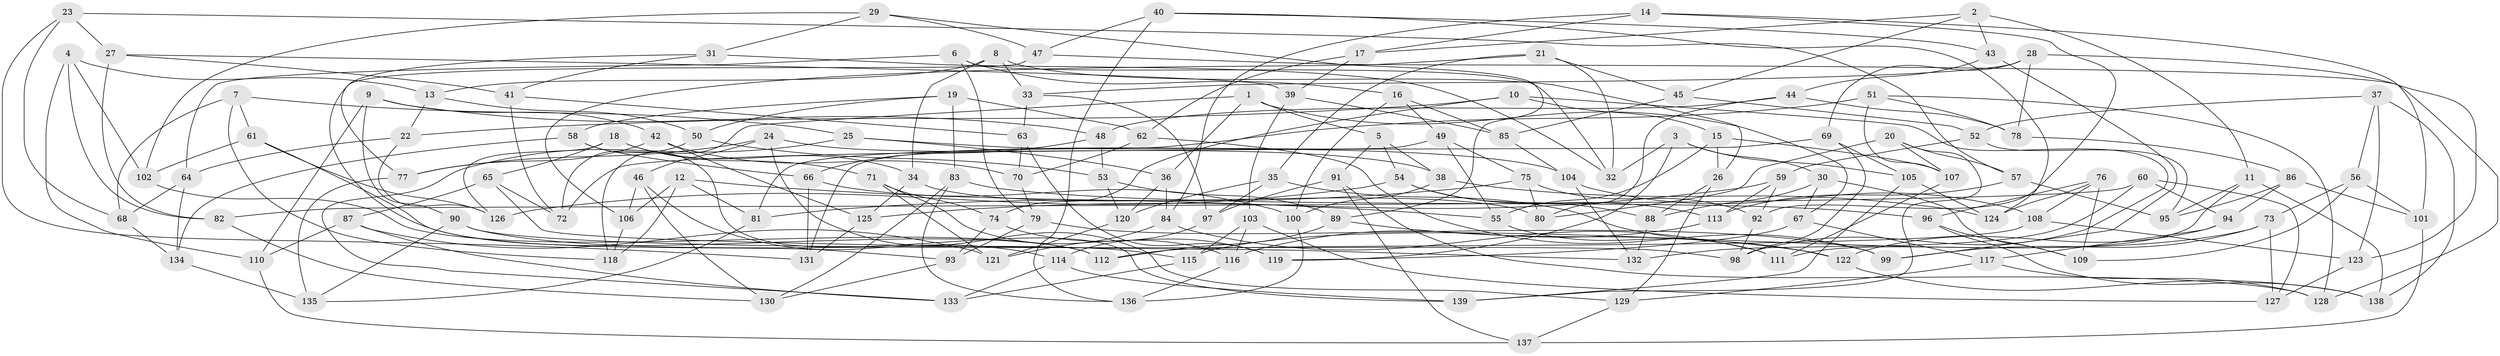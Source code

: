 // coarse degree distribution, {4: 0.08928571428571429, 6: 0.4107142857142857, 8: 0.10714285714285714, 5: 0.19642857142857142, 10: 0.03571428571428571, 7: 0.10714285714285714, 9: 0.05357142857142857}
// Generated by graph-tools (version 1.1) at 2025/38/03/04/25 23:38:14]
// undirected, 139 vertices, 278 edges
graph export_dot {
  node [color=gray90,style=filled];
  1;
  2;
  3;
  4;
  5;
  6;
  7;
  8;
  9;
  10;
  11;
  12;
  13;
  14;
  15;
  16;
  17;
  18;
  19;
  20;
  21;
  22;
  23;
  24;
  25;
  26;
  27;
  28;
  29;
  30;
  31;
  32;
  33;
  34;
  35;
  36;
  37;
  38;
  39;
  40;
  41;
  42;
  43;
  44;
  45;
  46;
  47;
  48;
  49;
  50;
  51;
  52;
  53;
  54;
  55;
  56;
  57;
  58;
  59;
  60;
  61;
  62;
  63;
  64;
  65;
  66;
  67;
  68;
  69;
  70;
  71;
  72;
  73;
  74;
  75;
  76;
  77;
  78;
  79;
  80;
  81;
  82;
  83;
  84;
  85;
  86;
  87;
  88;
  89;
  90;
  91;
  92;
  93;
  94;
  95;
  96;
  97;
  98;
  99;
  100;
  101;
  102;
  103;
  104;
  105;
  106;
  107;
  108;
  109;
  110;
  111;
  112;
  113;
  114;
  115;
  116;
  117;
  118;
  119;
  120;
  121;
  122;
  123;
  124;
  125;
  126;
  127;
  128;
  129;
  130;
  131;
  132;
  133;
  134;
  135;
  136;
  137;
  138;
  139;
  1 -- 36;
  1 -- 67;
  1 -- 5;
  1 -- 118;
  2 -- 43;
  2 -- 17;
  2 -- 11;
  2 -- 45;
  3 -- 105;
  3 -- 30;
  3 -- 119;
  3 -- 32;
  4 -- 102;
  4 -- 82;
  4 -- 110;
  4 -- 13;
  5 -- 38;
  5 -- 54;
  5 -- 91;
  6 -- 16;
  6 -- 79;
  6 -- 64;
  6 -- 32;
  7 -- 25;
  7 -- 118;
  7 -- 68;
  7 -- 61;
  8 -- 26;
  8 -- 33;
  8 -- 13;
  8 -- 34;
  9 -- 42;
  9 -- 90;
  9 -- 110;
  9 -- 48;
  10 -- 98;
  10 -- 22;
  10 -- 74;
  10 -- 15;
  11 -- 95;
  11 -- 138;
  11 -- 111;
  12 -- 81;
  12 -- 106;
  12 -- 118;
  12 -- 55;
  13 -- 22;
  13 -- 50;
  14 -- 101;
  14 -- 92;
  14 -- 84;
  14 -- 17;
  15 -- 26;
  15 -- 107;
  15 -- 55;
  16 -- 100;
  16 -- 49;
  16 -- 85;
  17 -- 62;
  17 -- 39;
  18 -- 71;
  18 -- 126;
  18 -- 34;
  18 -- 65;
  19 -- 83;
  19 -- 58;
  19 -- 50;
  19 -- 62;
  20 -- 80;
  20 -- 107;
  20 -- 139;
  20 -- 57;
  21 -- 32;
  21 -- 45;
  21 -- 35;
  21 -- 106;
  22 -- 64;
  22 -- 126;
  23 -- 131;
  23 -- 27;
  23 -- 68;
  23 -- 57;
  24 -- 77;
  24 -- 46;
  24 -- 38;
  24 -- 129;
  25 -- 36;
  25 -- 104;
  25 -- 133;
  26 -- 88;
  26 -- 129;
  27 -- 82;
  27 -- 39;
  27 -- 41;
  28 -- 78;
  28 -- 33;
  28 -- 123;
  28 -- 69;
  29 -- 89;
  29 -- 47;
  29 -- 102;
  29 -- 31;
  30 -- 88;
  30 -- 109;
  30 -- 67;
  31 -- 77;
  31 -- 41;
  31 -- 32;
  33 -- 97;
  33 -- 63;
  34 -- 80;
  34 -- 125;
  35 -- 120;
  35 -- 122;
  35 -- 97;
  36 -- 120;
  36 -- 84;
  37 -- 56;
  37 -- 52;
  37 -- 123;
  37 -- 138;
  38 -- 124;
  38 -- 100;
  39 -- 103;
  39 -- 85;
  40 -- 47;
  40 -- 43;
  40 -- 124;
  40 -- 136;
  41 -- 72;
  41 -- 63;
  42 -- 70;
  42 -- 125;
  42 -- 77;
  43 -- 99;
  43 -- 44;
  44 -- 48;
  44 -- 78;
  44 -- 80;
  45 -- 52;
  45 -- 85;
  46 -- 114;
  46 -- 130;
  46 -- 106;
  47 -- 128;
  47 -- 93;
  48 -- 66;
  48 -- 53;
  49 -- 75;
  49 -- 55;
  49 -- 131;
  50 -- 53;
  50 -- 72;
  51 -- 128;
  51 -- 81;
  51 -- 78;
  51 -- 107;
  52 -- 95;
  52 -- 59;
  53 -- 89;
  53 -- 120;
  54 -- 113;
  54 -- 126;
  54 -- 88;
  55 -- 111;
  56 -- 101;
  56 -- 73;
  56 -- 109;
  57 -- 113;
  57 -- 95;
  58 -- 134;
  58 -- 139;
  58 -- 66;
  59 -- 125;
  59 -- 92;
  59 -- 113;
  60 -- 82;
  60 -- 94;
  60 -- 127;
  60 -- 132;
  61 -- 102;
  61 -- 126;
  61 -- 112;
  62 -- 99;
  62 -- 70;
  63 -- 70;
  63 -- 119;
  64 -- 134;
  64 -- 68;
  65 -- 72;
  65 -- 132;
  65 -- 87;
  66 -- 131;
  66 -- 100;
  67 -- 119;
  67 -- 117;
  68 -- 134;
  69 -- 98;
  69 -- 72;
  69 -- 105;
  70 -- 79;
  71 -- 74;
  71 -- 116;
  71 -- 121;
  73 -- 115;
  73 -- 99;
  73 -- 127;
  74 -- 93;
  74 -- 119;
  75 -- 92;
  75 -- 80;
  75 -- 81;
  76 -- 108;
  76 -- 124;
  76 -- 96;
  76 -- 109;
  77 -- 135;
  78 -- 86;
  79 -- 99;
  79 -- 93;
  81 -- 135;
  82 -- 130;
  83 -- 130;
  83 -- 136;
  83 -- 96;
  84 -- 111;
  84 -- 121;
  85 -- 104;
  86 -- 101;
  86 -- 94;
  86 -- 95;
  87 -- 121;
  87 -- 133;
  87 -- 110;
  88 -- 132;
  89 -- 122;
  89 -- 112;
  90 -- 135;
  90 -- 98;
  90 -- 115;
  91 -- 137;
  91 -- 128;
  91 -- 97;
  92 -- 98;
  93 -- 130;
  94 -- 117;
  94 -- 122;
  96 -- 138;
  96 -- 109;
  97 -- 114;
  100 -- 136;
  101 -- 137;
  102 -- 112;
  103 -- 116;
  103 -- 127;
  103 -- 115;
  104 -- 132;
  104 -- 108;
  105 -- 124;
  105 -- 139;
  106 -- 118;
  107 -- 111;
  108 -- 112;
  108 -- 123;
  110 -- 137;
  113 -- 116;
  114 -- 133;
  114 -- 139;
  115 -- 133;
  116 -- 136;
  117 -- 128;
  117 -- 129;
  120 -- 121;
  122 -- 138;
  123 -- 127;
  125 -- 131;
  129 -- 137;
  134 -- 135;
}
